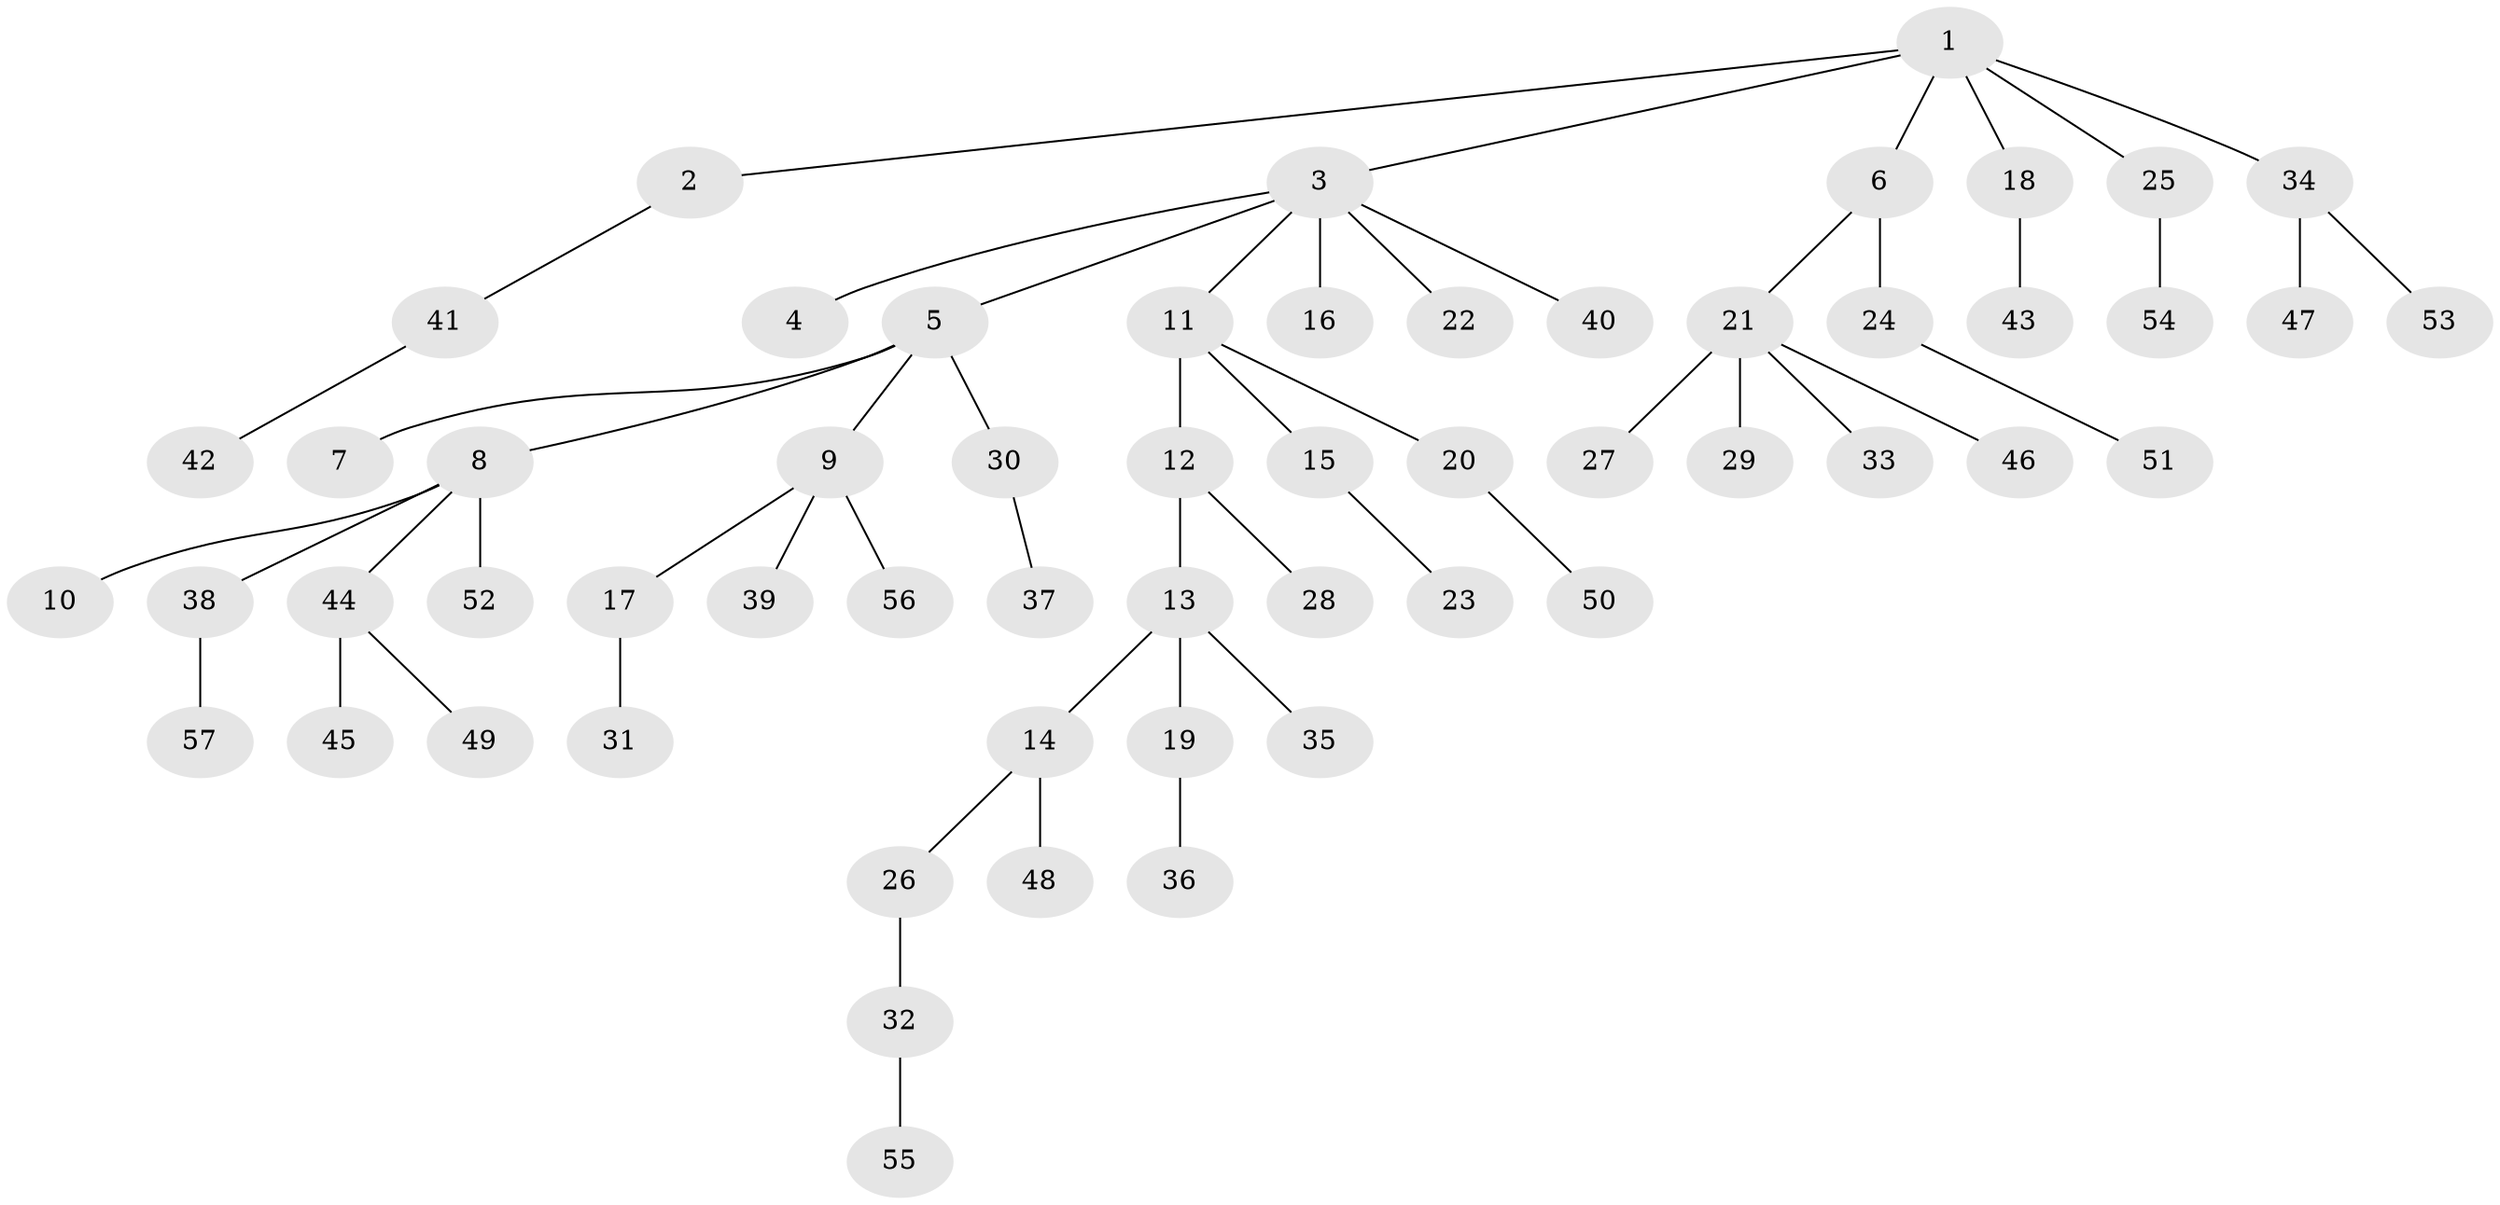 // coarse degree distribution, {1: 0.7647058823529411, 5: 0.029411764705882353, 2: 0.14705882352941177, 8: 0.029411764705882353, 17: 0.029411764705882353}
// Generated by graph-tools (version 1.1) at 2025/57/03/04/25 21:57:00]
// undirected, 57 vertices, 56 edges
graph export_dot {
graph [start="1"]
  node [color=gray90,style=filled];
  1;
  2;
  3;
  4;
  5;
  6;
  7;
  8;
  9;
  10;
  11;
  12;
  13;
  14;
  15;
  16;
  17;
  18;
  19;
  20;
  21;
  22;
  23;
  24;
  25;
  26;
  27;
  28;
  29;
  30;
  31;
  32;
  33;
  34;
  35;
  36;
  37;
  38;
  39;
  40;
  41;
  42;
  43;
  44;
  45;
  46;
  47;
  48;
  49;
  50;
  51;
  52;
  53;
  54;
  55;
  56;
  57;
  1 -- 2;
  1 -- 3;
  1 -- 6;
  1 -- 18;
  1 -- 25;
  1 -- 34;
  2 -- 41;
  3 -- 4;
  3 -- 5;
  3 -- 11;
  3 -- 16;
  3 -- 22;
  3 -- 40;
  5 -- 7;
  5 -- 8;
  5 -- 9;
  5 -- 30;
  6 -- 21;
  6 -- 24;
  8 -- 10;
  8 -- 38;
  8 -- 44;
  8 -- 52;
  9 -- 17;
  9 -- 39;
  9 -- 56;
  11 -- 12;
  11 -- 15;
  11 -- 20;
  12 -- 13;
  12 -- 28;
  13 -- 14;
  13 -- 19;
  13 -- 35;
  14 -- 26;
  14 -- 48;
  15 -- 23;
  17 -- 31;
  18 -- 43;
  19 -- 36;
  20 -- 50;
  21 -- 27;
  21 -- 29;
  21 -- 33;
  21 -- 46;
  24 -- 51;
  25 -- 54;
  26 -- 32;
  30 -- 37;
  32 -- 55;
  34 -- 47;
  34 -- 53;
  38 -- 57;
  41 -- 42;
  44 -- 45;
  44 -- 49;
}
